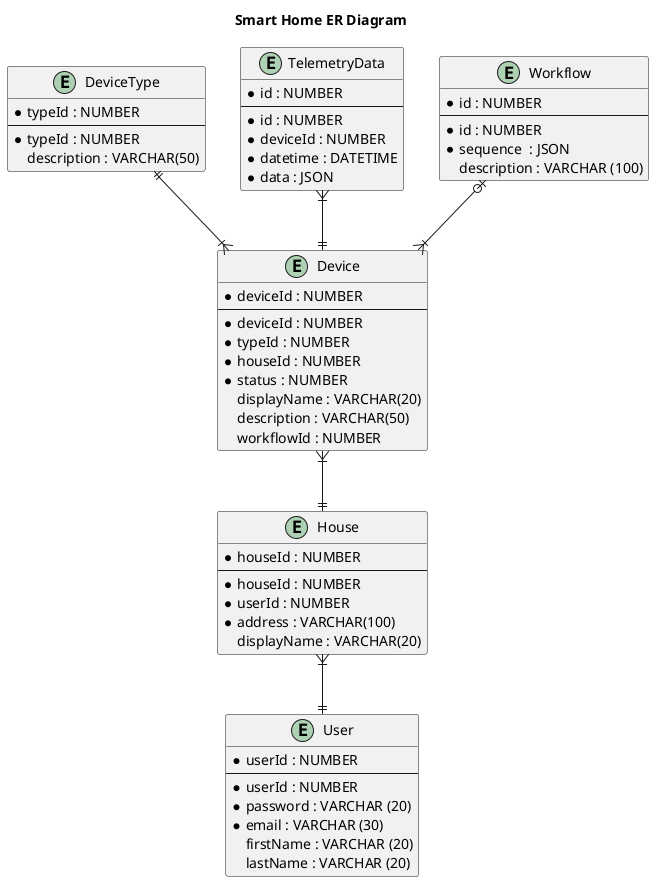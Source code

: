 @startuml
title Smart Home ER Diagram

entity User {
  * userId : NUMBER
  --
  * userId : NUMBER
  * password : VARCHAR (20)
  * email : VARCHAR (30)
  firstName : VARCHAR (20)
  lastName : VARCHAR (20)
}

entity House {
  * houseId : NUMBER
  --
  * houseId : NUMBER
  * userId : NUMBER
  * address : VARCHAR(100)
  displayName : VARCHAR(20)
}

entity Device {
  * deviceId : NUMBER
  --
  * deviceId : NUMBER
  * typeId : NUMBER
  * houseId : NUMBER
  * status : NUMBER
  displayName : VARCHAR(20)
  description : VARCHAR(50)
  workflowId : NUMBER
}

entity DeviceType {
    * typeId : NUMBER
    --
    * typeId : NUMBER
    description : VARCHAR(50)
}

entity TelemetryData {
    * id : NUMBER
    --
    * id : NUMBER
    * deviceId : NUMBER
    * datetime : DATETIME
    * data : JSON
}

entity Workflow {
    * id : NUMBER
    --
    * id : NUMBER
    * sequence  : JSON
    description : VARCHAR (100)
}

House }|--|| User
Device }|--|| House
DeviceType ||--|{ Device
TelemetryData }|--|| Device
Workflow |o--|{ Device

@enduml